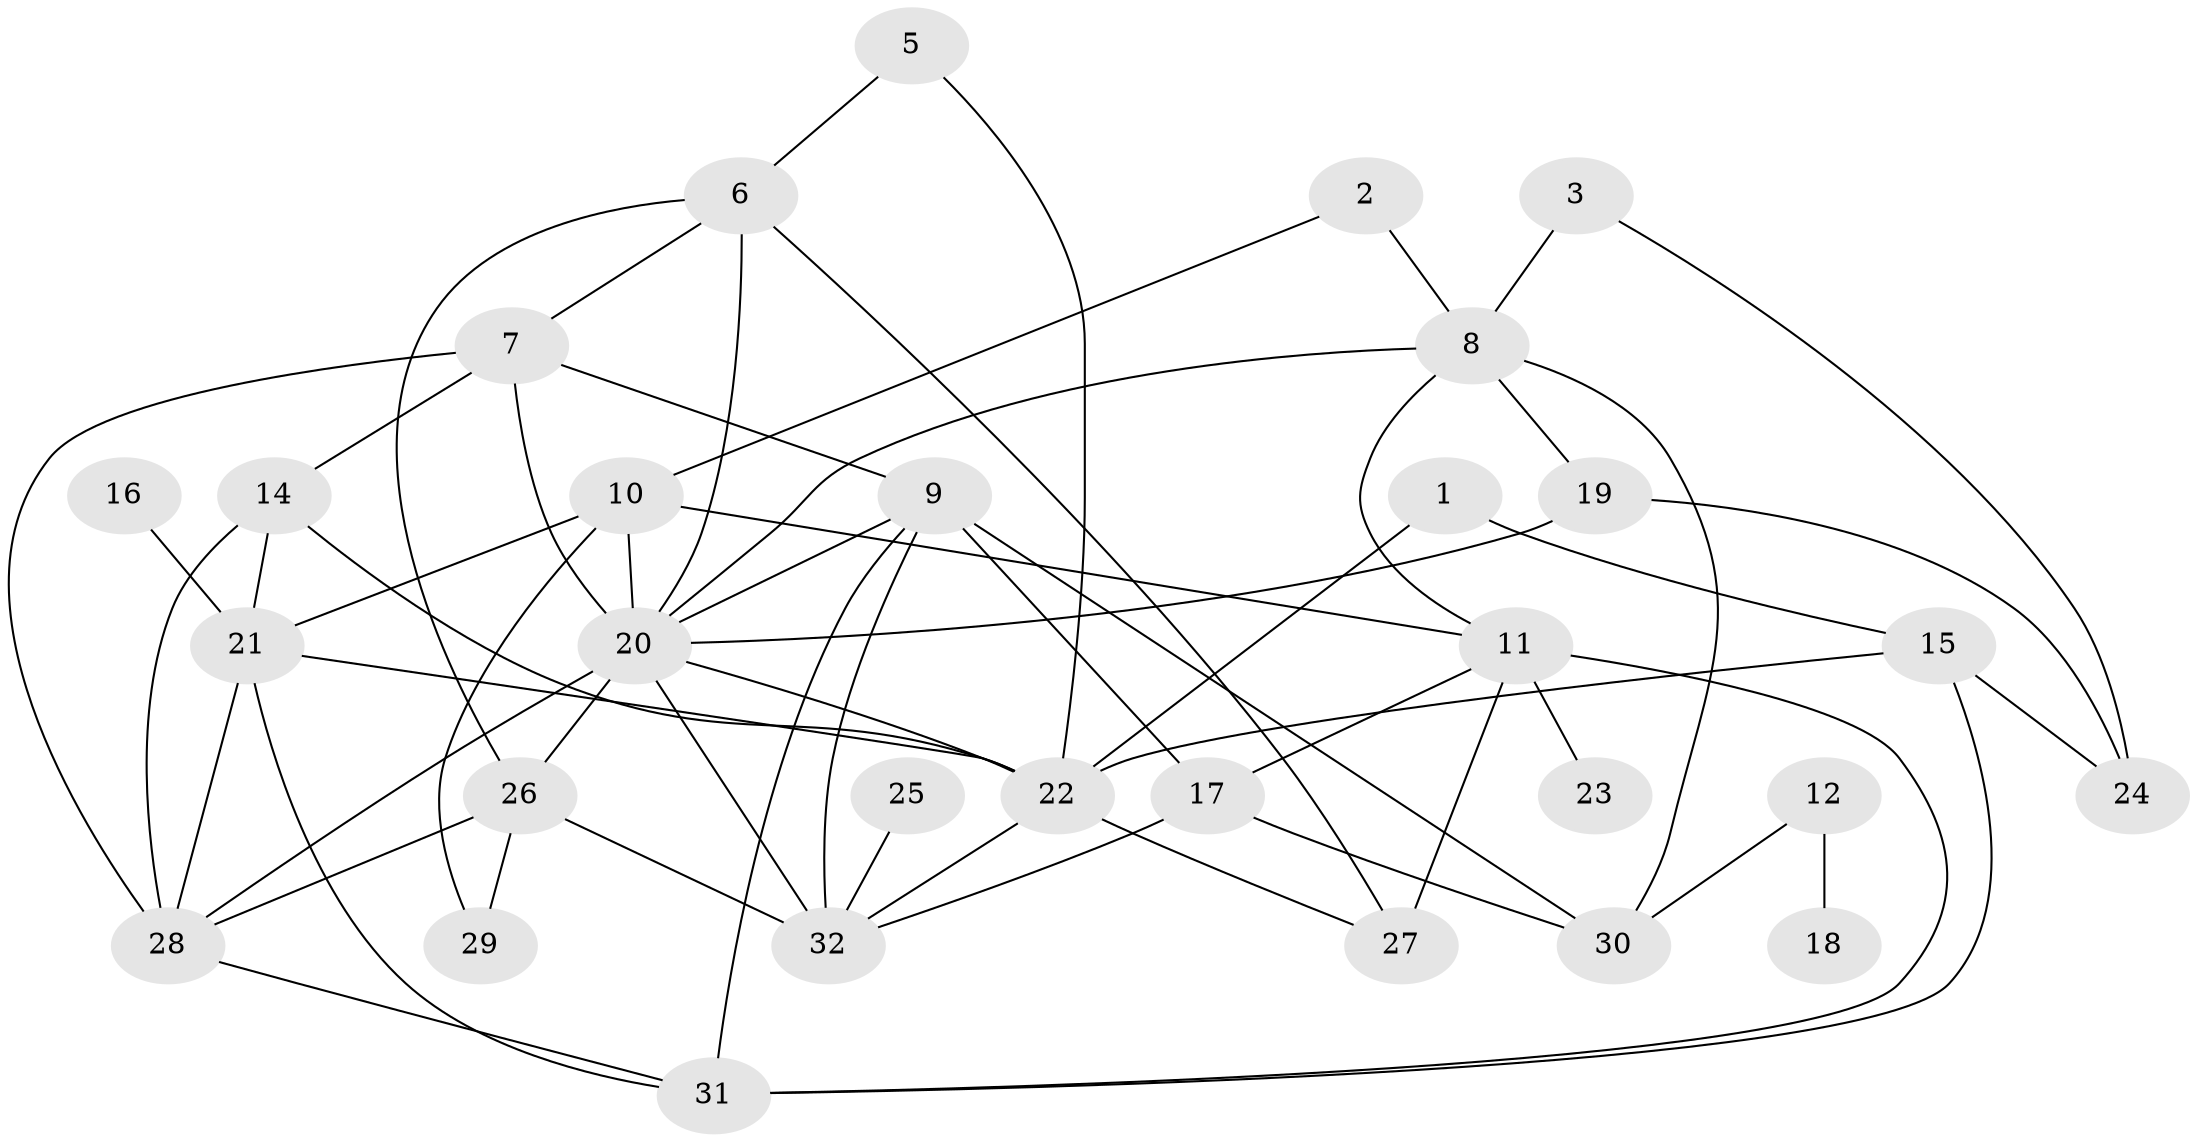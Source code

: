 // original degree distribution, {2: 0.1746031746031746, 1: 0.12698412698412698, 3: 0.2222222222222222, 4: 0.19047619047619047, 6: 0.047619047619047616, 8: 0.015873015873015872, 0: 0.031746031746031744, 5: 0.12698412698412698, 7: 0.06349206349206349}
// Generated by graph-tools (version 1.1) at 2025/00/03/09/25 03:00:43]
// undirected, 30 vertices, 60 edges
graph export_dot {
graph [start="1"]
  node [color=gray90,style=filled];
  1;
  2;
  3;
  5;
  6;
  7;
  8;
  9;
  10;
  11;
  12;
  14;
  15;
  16;
  17;
  18;
  19;
  20;
  21;
  22;
  23;
  24;
  25;
  26;
  27;
  28;
  29;
  30;
  31;
  32;
  1 -- 15 [weight=1.0];
  1 -- 22 [weight=1.0];
  2 -- 8 [weight=1.0];
  2 -- 10 [weight=1.0];
  3 -- 8 [weight=1.0];
  3 -- 24 [weight=1.0];
  5 -- 6 [weight=1.0];
  5 -- 22 [weight=1.0];
  6 -- 7 [weight=1.0];
  6 -- 20 [weight=1.0];
  6 -- 26 [weight=1.0];
  6 -- 27 [weight=1.0];
  7 -- 9 [weight=2.0];
  7 -- 14 [weight=1.0];
  7 -- 20 [weight=1.0];
  7 -- 28 [weight=2.0];
  8 -- 11 [weight=1.0];
  8 -- 19 [weight=1.0];
  8 -- 20 [weight=1.0];
  8 -- 30 [weight=1.0];
  9 -- 17 [weight=2.0];
  9 -- 20 [weight=2.0];
  9 -- 30 [weight=1.0];
  9 -- 31 [weight=1.0];
  9 -- 32 [weight=1.0];
  10 -- 11 [weight=2.0];
  10 -- 20 [weight=2.0];
  10 -- 21 [weight=1.0];
  10 -- 29 [weight=1.0];
  11 -- 17 [weight=1.0];
  11 -- 23 [weight=1.0];
  11 -- 27 [weight=1.0];
  11 -- 31 [weight=1.0];
  12 -- 18 [weight=1.0];
  12 -- 30 [weight=1.0];
  14 -- 21 [weight=2.0];
  14 -- 22 [weight=3.0];
  14 -- 28 [weight=2.0];
  15 -- 22 [weight=1.0];
  15 -- 24 [weight=2.0];
  15 -- 31 [weight=1.0];
  16 -- 21 [weight=1.0];
  17 -- 30 [weight=1.0];
  17 -- 32 [weight=1.0];
  19 -- 20 [weight=1.0];
  19 -- 24 [weight=1.0];
  20 -- 22 [weight=1.0];
  20 -- 26 [weight=2.0];
  20 -- 28 [weight=2.0];
  20 -- 32 [weight=3.0];
  21 -- 22 [weight=2.0];
  21 -- 28 [weight=1.0];
  21 -- 31 [weight=1.0];
  22 -- 27 [weight=1.0];
  22 -- 32 [weight=1.0];
  25 -- 32 [weight=1.0];
  26 -- 28 [weight=1.0];
  26 -- 29 [weight=1.0];
  26 -- 32 [weight=1.0];
  28 -- 31 [weight=1.0];
}
